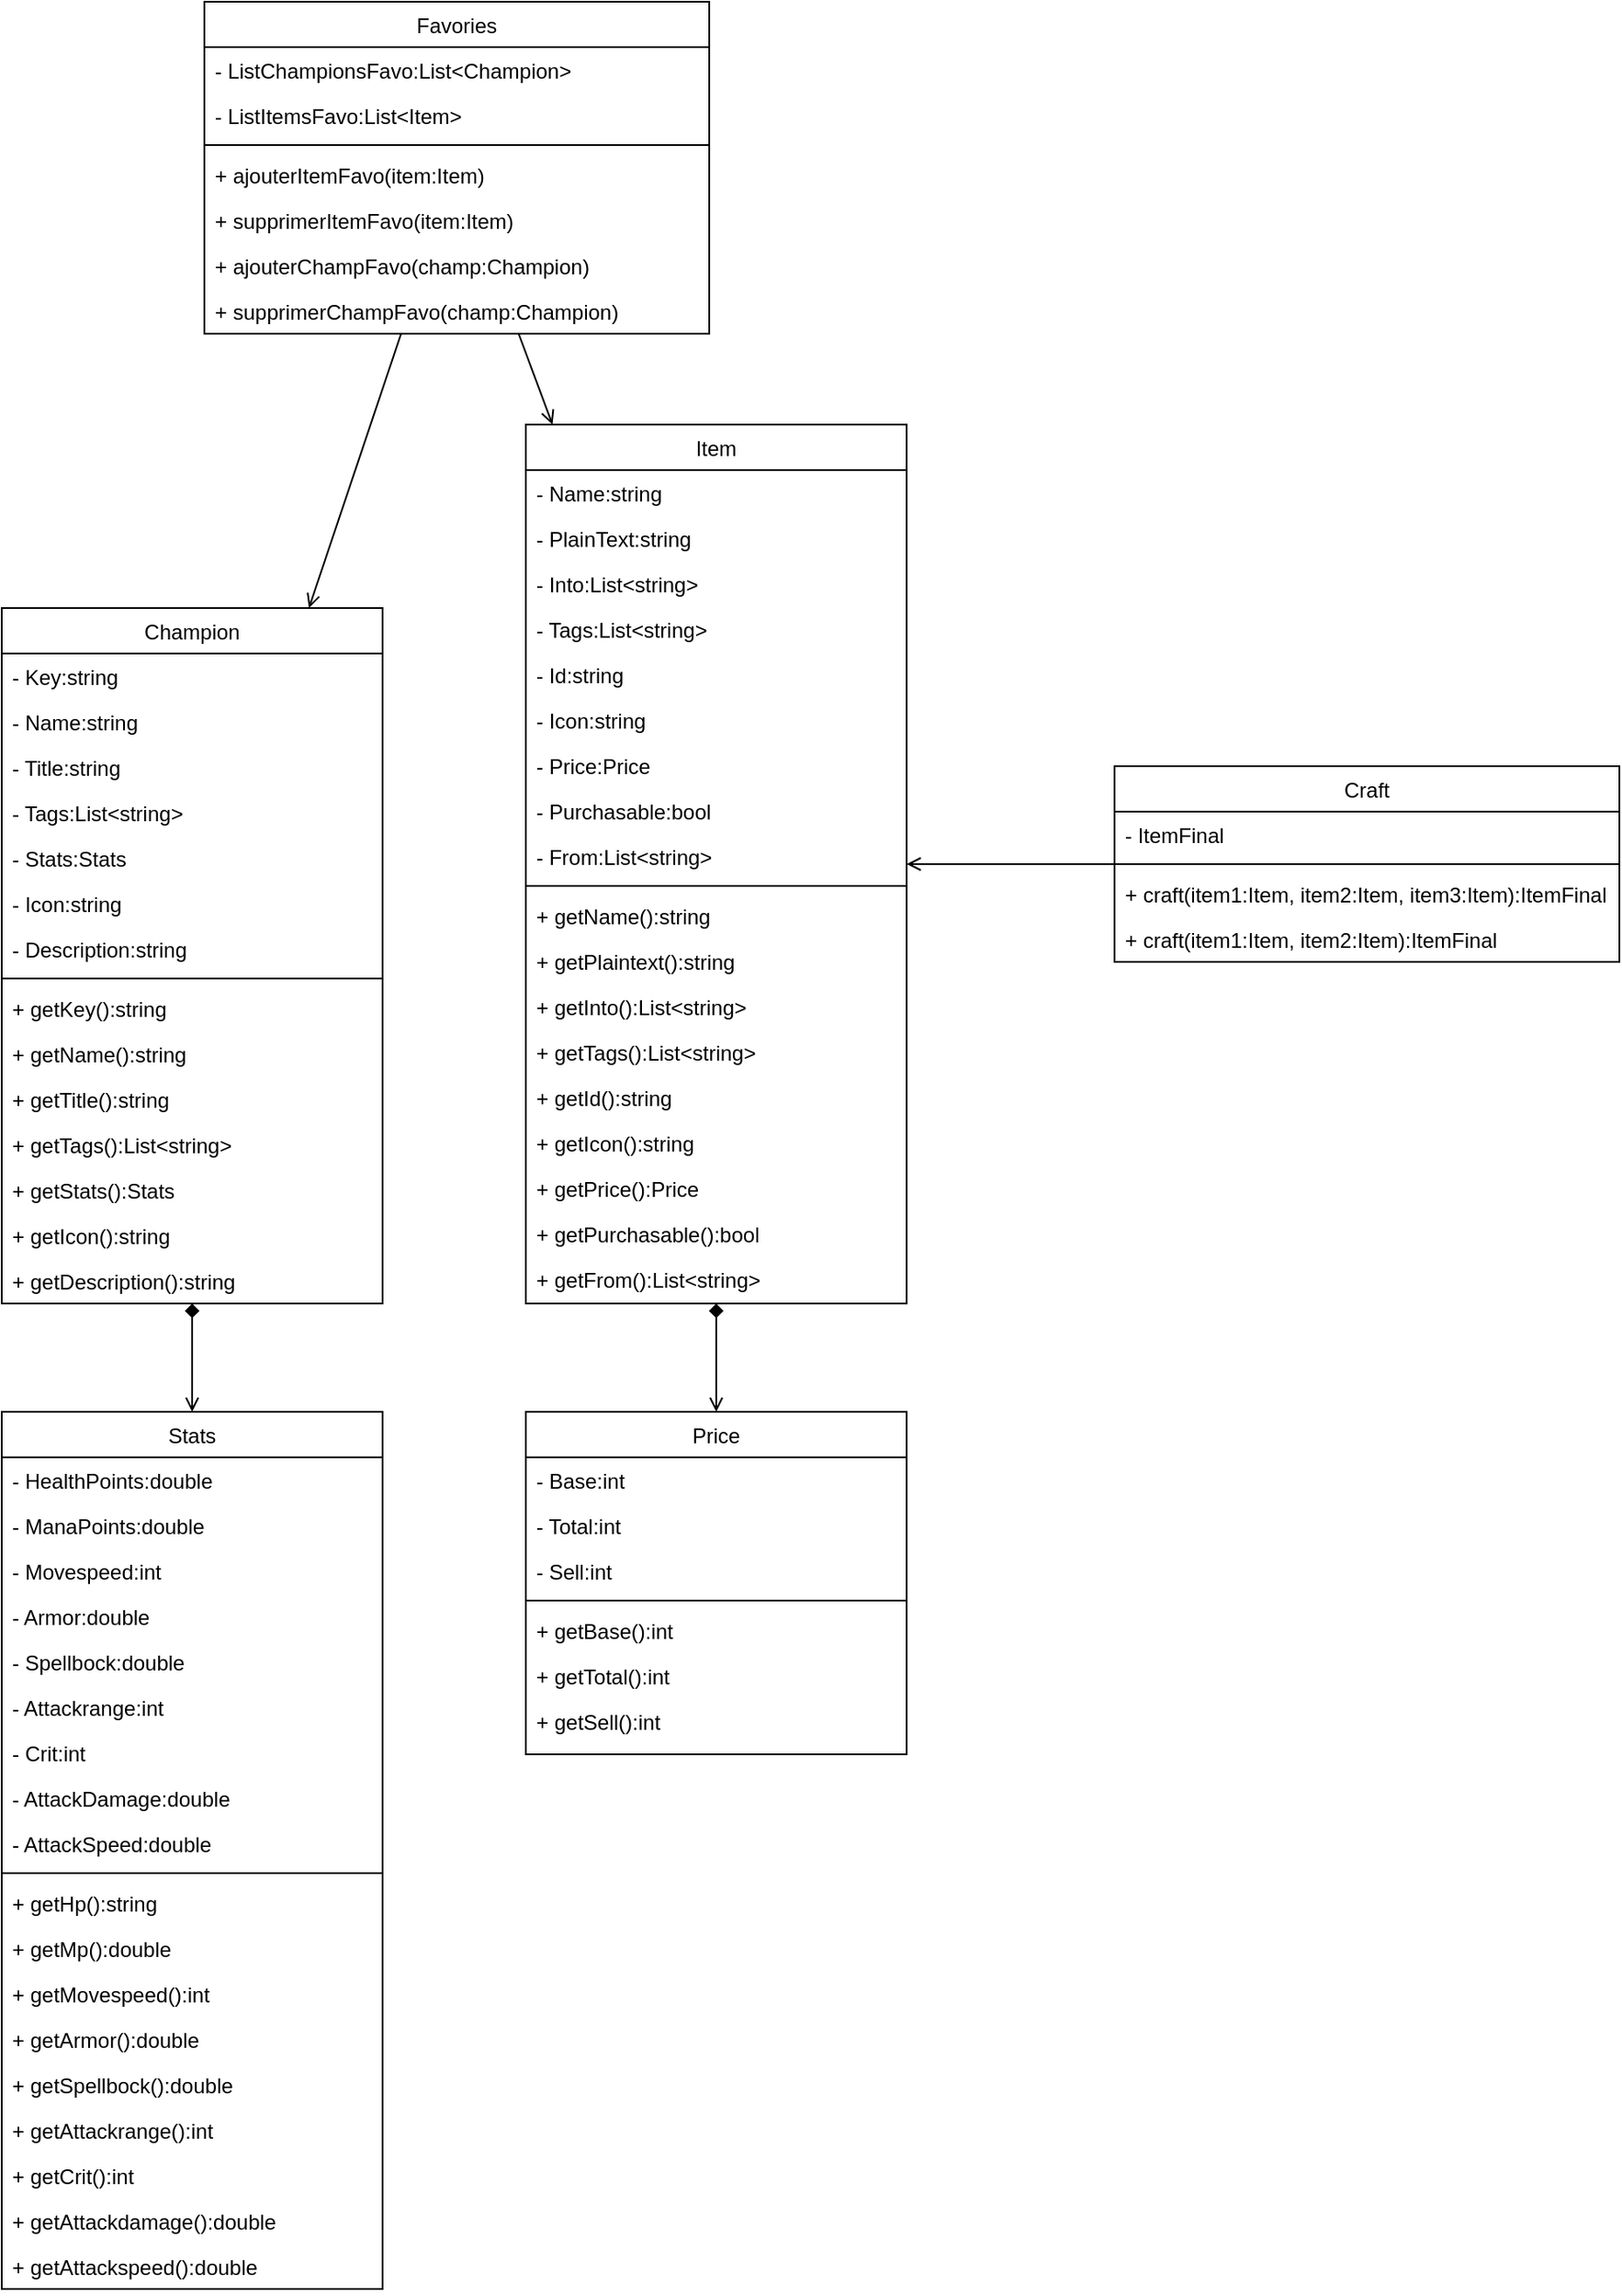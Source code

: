 <mxfile version="20.6.0" type="device"><diagram id="APzaxsGySXT_914NR6jv" name="Page-1"><mxGraphModel dx="2115" dy="1622" grid="0" gridSize="10" guides="1" tooltips="1" connect="1" arrows="1" fold="1" page="0" pageScale="1" pageWidth="827" pageHeight="1169" math="0" shadow="0"><root><mxCell id="0"/><mxCell id="1" parent="0"/><mxCell id="o46VDwWQbTl8S8qFya4A-1" value="Champion" style="swimlane;fontStyle=0;align=center;verticalAlign=top;childLayout=stackLayout;horizontal=1;startSize=26;horizontalStack=0;resizeParent=1;resizeLast=0;collapsible=1;marginBottom=0;rounded=0;shadow=0;strokeWidth=1;" vertex="1" parent="1"><mxGeometry x="369" y="39" width="218" height="398" as="geometry"><mxRectangle x="550" y="140" width="160" height="26" as="alternateBounds"/></mxGeometry></mxCell><mxCell id="o46VDwWQbTl8S8qFya4A-2" value="- Key:string" style="text;align=left;verticalAlign=top;spacingLeft=4;spacingRight=4;overflow=hidden;rotatable=0;points=[[0,0.5],[1,0.5]];portConstraint=eastwest;" vertex="1" parent="o46VDwWQbTl8S8qFya4A-1"><mxGeometry y="26" width="218" height="26" as="geometry"/></mxCell><mxCell id="o46VDwWQbTl8S8qFya4A-3" value="- Name:string" style="text;align=left;verticalAlign=top;spacingLeft=4;spacingRight=4;overflow=hidden;rotatable=0;points=[[0,0.5],[1,0.5]];portConstraint=eastwest;" vertex="1" parent="o46VDwWQbTl8S8qFya4A-1"><mxGeometry y="52" width="218" height="26" as="geometry"/></mxCell><mxCell id="o46VDwWQbTl8S8qFya4A-4" value="- Title:string" style="text;align=left;verticalAlign=top;spacingLeft=4;spacingRight=4;overflow=hidden;rotatable=0;points=[[0,0.5],[1,0.5]];portConstraint=eastwest;" vertex="1" parent="o46VDwWQbTl8S8qFya4A-1"><mxGeometry y="78" width="218" height="26" as="geometry"/></mxCell><mxCell id="o46VDwWQbTl8S8qFya4A-5" value="- Tags:List&lt;string&gt;" style="text;align=left;verticalAlign=top;spacingLeft=4;spacingRight=4;overflow=hidden;rotatable=0;points=[[0,0.5],[1,0.5]];portConstraint=eastwest;" vertex="1" parent="o46VDwWQbTl8S8qFya4A-1"><mxGeometry y="104" width="218" height="26" as="geometry"/></mxCell><mxCell id="o46VDwWQbTl8S8qFya4A-6" value="- Stats:Stats" style="text;align=left;verticalAlign=top;spacingLeft=4;spacingRight=4;overflow=hidden;rotatable=0;points=[[0,0.5],[1,0.5]];portConstraint=eastwest;" vertex="1" parent="o46VDwWQbTl8S8qFya4A-1"><mxGeometry y="130" width="218" height="26" as="geometry"/></mxCell><mxCell id="o46VDwWQbTl8S8qFya4A-7" value="- Icon:string" style="text;align=left;verticalAlign=top;spacingLeft=4;spacingRight=4;overflow=hidden;rotatable=0;points=[[0,0.5],[1,0.5]];portConstraint=eastwest;" vertex="1" parent="o46VDwWQbTl8S8qFya4A-1"><mxGeometry y="156" width="218" height="26" as="geometry"/></mxCell><mxCell id="o46VDwWQbTl8S8qFya4A-8" value="- Description:string" style="text;align=left;verticalAlign=top;spacingLeft=4;spacingRight=4;overflow=hidden;rotatable=0;points=[[0,0.5],[1,0.5]];portConstraint=eastwest;" vertex="1" parent="o46VDwWQbTl8S8qFya4A-1"><mxGeometry y="182" width="218" height="26" as="geometry"/></mxCell><mxCell id="o46VDwWQbTl8S8qFya4A-9" value="" style="line;html=1;strokeWidth=1;align=left;verticalAlign=middle;spacingTop=-1;spacingLeft=3;spacingRight=3;rotatable=0;labelPosition=right;points=[];portConstraint=eastwest;" vertex="1" parent="o46VDwWQbTl8S8qFya4A-1"><mxGeometry y="208" width="218" height="8" as="geometry"/></mxCell><mxCell id="o46VDwWQbTl8S8qFya4A-10" value="+ getKey():string" style="text;align=left;verticalAlign=top;spacingLeft=4;spacingRight=4;overflow=hidden;rotatable=0;points=[[0,0.5],[1,0.5]];portConstraint=eastwest;" vertex="1" parent="o46VDwWQbTl8S8qFya4A-1"><mxGeometry y="216" width="218" height="26" as="geometry"/></mxCell><mxCell id="o46VDwWQbTl8S8qFya4A-11" value="+ getName():string" style="text;align=left;verticalAlign=top;spacingLeft=4;spacingRight=4;overflow=hidden;rotatable=0;points=[[0,0.5],[1,0.5]];portConstraint=eastwest;" vertex="1" parent="o46VDwWQbTl8S8qFya4A-1"><mxGeometry y="242" width="218" height="26" as="geometry"/></mxCell><mxCell id="o46VDwWQbTl8S8qFya4A-12" value="+ getTitle():string" style="text;align=left;verticalAlign=top;spacingLeft=4;spacingRight=4;overflow=hidden;rotatable=0;points=[[0,0.5],[1,0.5]];portConstraint=eastwest;" vertex="1" parent="o46VDwWQbTl8S8qFya4A-1"><mxGeometry y="268" width="218" height="26" as="geometry"/></mxCell><mxCell id="o46VDwWQbTl8S8qFya4A-13" value="+ getTags():List&lt;string&gt;" style="text;align=left;verticalAlign=top;spacingLeft=4;spacingRight=4;overflow=hidden;rotatable=0;points=[[0,0.5],[1,0.5]];portConstraint=eastwest;" vertex="1" parent="o46VDwWQbTl8S8qFya4A-1"><mxGeometry y="294" width="218" height="26" as="geometry"/></mxCell><mxCell id="o46VDwWQbTl8S8qFya4A-14" value="+ getStats():Stats" style="text;align=left;verticalAlign=top;spacingLeft=4;spacingRight=4;overflow=hidden;rotatable=0;points=[[0,0.5],[1,0.5]];portConstraint=eastwest;" vertex="1" parent="o46VDwWQbTl8S8qFya4A-1"><mxGeometry y="320" width="218" height="26" as="geometry"/></mxCell><mxCell id="o46VDwWQbTl8S8qFya4A-15" value="+ getIcon():string" style="text;align=left;verticalAlign=top;spacingLeft=4;spacingRight=4;overflow=hidden;rotatable=0;points=[[0,0.5],[1,0.5]];portConstraint=eastwest;" vertex="1" parent="o46VDwWQbTl8S8qFya4A-1"><mxGeometry y="346" width="218" height="26" as="geometry"/></mxCell><mxCell id="o46VDwWQbTl8S8qFya4A-16" value="+ getDescription():string" style="text;align=left;verticalAlign=top;spacingLeft=4;spacingRight=4;overflow=hidden;rotatable=0;points=[[0,0.5],[1,0.5]];portConstraint=eastwest;" vertex="1" parent="o46VDwWQbTl8S8qFya4A-1"><mxGeometry y="372" width="218" height="26" as="geometry"/></mxCell><mxCell id="o46VDwWQbTl8S8qFya4A-17" value="Stats" style="swimlane;fontStyle=0;align=center;verticalAlign=top;childLayout=stackLayout;horizontal=1;startSize=26;horizontalStack=0;resizeParent=1;resizeLast=0;collapsible=1;marginBottom=0;rounded=0;shadow=0;strokeWidth=1;" vertex="1" parent="1"><mxGeometry x="369" y="499" width="218" height="502" as="geometry"><mxRectangle x="550" y="140" width="160" height="26" as="alternateBounds"/></mxGeometry></mxCell><mxCell id="o46VDwWQbTl8S8qFya4A-18" value="- HealthPoints:double" style="text;align=left;verticalAlign=top;spacingLeft=4;spacingRight=4;overflow=hidden;rotatable=0;points=[[0,0.5],[1,0.5]];portConstraint=eastwest;" vertex="1" parent="o46VDwWQbTl8S8qFya4A-17"><mxGeometry y="26" width="218" height="26" as="geometry"/></mxCell><mxCell id="o46VDwWQbTl8S8qFya4A-19" value="- ManaPoints:double" style="text;align=left;verticalAlign=top;spacingLeft=4;spacingRight=4;overflow=hidden;rotatable=0;points=[[0,0.5],[1,0.5]];portConstraint=eastwest;" vertex="1" parent="o46VDwWQbTl8S8qFya4A-17"><mxGeometry y="52" width="218" height="26" as="geometry"/></mxCell><mxCell id="o46VDwWQbTl8S8qFya4A-20" value="- Movespeed:int" style="text;align=left;verticalAlign=top;spacingLeft=4;spacingRight=4;overflow=hidden;rotatable=0;points=[[0,0.5],[1,0.5]];portConstraint=eastwest;" vertex="1" parent="o46VDwWQbTl8S8qFya4A-17"><mxGeometry y="78" width="218" height="26" as="geometry"/></mxCell><mxCell id="o46VDwWQbTl8S8qFya4A-21" value="- Armor:double" style="text;align=left;verticalAlign=top;spacingLeft=4;spacingRight=4;overflow=hidden;rotatable=0;points=[[0,0.5],[1,0.5]];portConstraint=eastwest;" vertex="1" parent="o46VDwWQbTl8S8qFya4A-17"><mxGeometry y="104" width="218" height="26" as="geometry"/></mxCell><mxCell id="o46VDwWQbTl8S8qFya4A-22" value="- Spellbock:double" style="text;align=left;verticalAlign=top;spacingLeft=4;spacingRight=4;overflow=hidden;rotatable=0;points=[[0,0.5],[1,0.5]];portConstraint=eastwest;" vertex="1" parent="o46VDwWQbTl8S8qFya4A-17"><mxGeometry y="130" width="218" height="26" as="geometry"/></mxCell><mxCell id="o46VDwWQbTl8S8qFya4A-23" value="- Attackrange:int" style="text;align=left;verticalAlign=top;spacingLeft=4;spacingRight=4;overflow=hidden;rotatable=0;points=[[0,0.5],[1,0.5]];portConstraint=eastwest;" vertex="1" parent="o46VDwWQbTl8S8qFya4A-17"><mxGeometry y="156" width="218" height="26" as="geometry"/></mxCell><mxCell id="o46VDwWQbTl8S8qFya4A-24" value="- Crit:int" style="text;align=left;verticalAlign=top;spacingLeft=4;spacingRight=4;overflow=hidden;rotatable=0;points=[[0,0.5],[1,0.5]];portConstraint=eastwest;" vertex="1" parent="o46VDwWQbTl8S8qFya4A-17"><mxGeometry y="182" width="218" height="26" as="geometry"/></mxCell><mxCell id="o46VDwWQbTl8S8qFya4A-25" value="- AttackDamage:double" style="text;align=left;verticalAlign=top;spacingLeft=4;spacingRight=4;overflow=hidden;rotatable=0;points=[[0,0.5],[1,0.5]];portConstraint=eastwest;" vertex="1" parent="o46VDwWQbTl8S8qFya4A-17"><mxGeometry y="208" width="218" height="26" as="geometry"/></mxCell><mxCell id="o46VDwWQbTl8S8qFya4A-26" value="- AttackSpeed:double" style="text;align=left;verticalAlign=top;spacingLeft=4;spacingRight=4;overflow=hidden;rotatable=0;points=[[0,0.5],[1,0.5]];portConstraint=eastwest;" vertex="1" parent="o46VDwWQbTl8S8qFya4A-17"><mxGeometry y="234" width="218" height="26" as="geometry"/></mxCell><mxCell id="o46VDwWQbTl8S8qFya4A-27" value="" style="line;html=1;strokeWidth=1;align=left;verticalAlign=middle;spacingTop=-1;spacingLeft=3;spacingRight=3;rotatable=0;labelPosition=right;points=[];portConstraint=eastwest;" vertex="1" parent="o46VDwWQbTl8S8qFya4A-17"><mxGeometry y="260" width="218" height="8" as="geometry"/></mxCell><mxCell id="o46VDwWQbTl8S8qFya4A-28" value="+ getHp():string" style="text;align=left;verticalAlign=top;spacingLeft=4;spacingRight=4;overflow=hidden;rotatable=0;points=[[0,0.5],[1,0.5]];portConstraint=eastwest;" vertex="1" parent="o46VDwWQbTl8S8qFya4A-17"><mxGeometry y="268" width="218" height="26" as="geometry"/></mxCell><mxCell id="o46VDwWQbTl8S8qFya4A-29" value="+ getMp():double" style="text;align=left;verticalAlign=top;spacingLeft=4;spacingRight=4;overflow=hidden;rotatable=0;points=[[0,0.5],[1,0.5]];portConstraint=eastwest;" vertex="1" parent="o46VDwWQbTl8S8qFya4A-17"><mxGeometry y="294" width="218" height="26" as="geometry"/></mxCell><mxCell id="o46VDwWQbTl8S8qFya4A-30" value="+ getMovespeed():int" style="text;align=left;verticalAlign=top;spacingLeft=4;spacingRight=4;overflow=hidden;rotatable=0;points=[[0,0.5],[1,0.5]];portConstraint=eastwest;" vertex="1" parent="o46VDwWQbTl8S8qFya4A-17"><mxGeometry y="320" width="218" height="26" as="geometry"/></mxCell><mxCell id="o46VDwWQbTl8S8qFya4A-31" value="+ getArmor():double" style="text;align=left;verticalAlign=top;spacingLeft=4;spacingRight=4;overflow=hidden;rotatable=0;points=[[0,0.5],[1,0.5]];portConstraint=eastwest;" vertex="1" parent="o46VDwWQbTl8S8qFya4A-17"><mxGeometry y="346" width="218" height="26" as="geometry"/></mxCell><mxCell id="o46VDwWQbTl8S8qFya4A-32" value="+ getSpellbock():double" style="text;align=left;verticalAlign=top;spacingLeft=4;spacingRight=4;overflow=hidden;rotatable=0;points=[[0,0.5],[1,0.5]];portConstraint=eastwest;" vertex="1" parent="o46VDwWQbTl8S8qFya4A-17"><mxGeometry y="372" width="218" height="26" as="geometry"/></mxCell><mxCell id="o46VDwWQbTl8S8qFya4A-33" value="+ getAttackrange():int" style="text;align=left;verticalAlign=top;spacingLeft=4;spacingRight=4;overflow=hidden;rotatable=0;points=[[0,0.5],[1,0.5]];portConstraint=eastwest;" vertex="1" parent="o46VDwWQbTl8S8qFya4A-17"><mxGeometry y="398" width="218" height="26" as="geometry"/></mxCell><mxCell id="o46VDwWQbTl8S8qFya4A-34" value="+ getCrit():int" style="text;align=left;verticalAlign=top;spacingLeft=4;spacingRight=4;overflow=hidden;rotatable=0;points=[[0,0.5],[1,0.5]];portConstraint=eastwest;" vertex="1" parent="o46VDwWQbTl8S8qFya4A-17"><mxGeometry y="424" width="218" height="26" as="geometry"/></mxCell><mxCell id="o46VDwWQbTl8S8qFya4A-35" value="+ getAttackdamage():double" style="text;align=left;verticalAlign=top;spacingLeft=4;spacingRight=4;overflow=hidden;rotatable=0;points=[[0,0.5],[1,0.5]];portConstraint=eastwest;" vertex="1" parent="o46VDwWQbTl8S8qFya4A-17"><mxGeometry y="450" width="218" height="26" as="geometry"/></mxCell><mxCell id="o46VDwWQbTl8S8qFya4A-36" value="+ getAttackspeed():double" style="text;align=left;verticalAlign=top;spacingLeft=4;spacingRight=4;overflow=hidden;rotatable=0;points=[[0,0.5],[1,0.5]];portConstraint=eastwest;" vertex="1" parent="o46VDwWQbTl8S8qFya4A-17"><mxGeometry y="476" width="218" height="26" as="geometry"/></mxCell><mxCell id="o46VDwWQbTl8S8qFya4A-37" value="" style="endArrow=open;html=1;rounded=0;endFill=0;startArrow=diamond;startFill=1;strokeWidth=1;" edge="1" parent="1" source="o46VDwWQbTl8S8qFya4A-1" target="o46VDwWQbTl8S8qFya4A-17"><mxGeometry width="50" height="50" relative="1" as="geometry"><mxPoint x="556" y="529" as="sourcePoint"/><mxPoint x="606" y="479" as="targetPoint"/></mxGeometry></mxCell><mxCell id="o46VDwWQbTl8S8qFya4A-38" value="Item" style="swimlane;fontStyle=0;align=center;verticalAlign=top;childLayout=stackLayout;horizontal=1;startSize=26;horizontalStack=0;resizeParent=1;resizeLast=0;collapsible=1;marginBottom=0;rounded=0;shadow=0;strokeWidth=1;" vertex="1" parent="1"><mxGeometry x="669" y="-66" width="218" height="503" as="geometry"><mxRectangle x="550" y="140" width="160" height="26" as="alternateBounds"/></mxGeometry></mxCell><mxCell id="o46VDwWQbTl8S8qFya4A-39" value="- Name:string" style="text;align=left;verticalAlign=top;spacingLeft=4;spacingRight=4;overflow=hidden;rotatable=0;points=[[0,0.5],[1,0.5]];portConstraint=eastwest;" vertex="1" parent="o46VDwWQbTl8S8qFya4A-38"><mxGeometry y="26" width="218" height="26" as="geometry"/></mxCell><mxCell id="o46VDwWQbTl8S8qFya4A-40" value="- PlainText:string" style="text;align=left;verticalAlign=top;spacingLeft=4;spacingRight=4;overflow=hidden;rotatable=0;points=[[0,0.5],[1,0.5]];portConstraint=eastwest;" vertex="1" parent="o46VDwWQbTl8S8qFya4A-38"><mxGeometry y="52" width="218" height="26" as="geometry"/></mxCell><mxCell id="o46VDwWQbTl8S8qFya4A-41" value="- Into:List&lt;string&gt;" style="text;align=left;verticalAlign=top;spacingLeft=4;spacingRight=4;overflow=hidden;rotatable=0;points=[[0,0.5],[1,0.5]];portConstraint=eastwest;" vertex="1" parent="o46VDwWQbTl8S8qFya4A-38"><mxGeometry y="78" width="218" height="26" as="geometry"/></mxCell><mxCell id="o46VDwWQbTl8S8qFya4A-42" value="- Tags:List&lt;string&gt;" style="text;align=left;verticalAlign=top;spacingLeft=4;spacingRight=4;overflow=hidden;rotatable=0;points=[[0,0.5],[1,0.5]];portConstraint=eastwest;" vertex="1" parent="o46VDwWQbTl8S8qFya4A-38"><mxGeometry y="104" width="218" height="26" as="geometry"/></mxCell><mxCell id="o46VDwWQbTl8S8qFya4A-43" value="- Id:string" style="text;align=left;verticalAlign=top;spacingLeft=4;spacingRight=4;overflow=hidden;rotatable=0;points=[[0,0.5],[1,0.5]];portConstraint=eastwest;" vertex="1" parent="o46VDwWQbTl8S8qFya4A-38"><mxGeometry y="130" width="218" height="26" as="geometry"/></mxCell><mxCell id="o46VDwWQbTl8S8qFya4A-44" value="- Icon:string" style="text;align=left;verticalAlign=top;spacingLeft=4;spacingRight=4;overflow=hidden;rotatable=0;points=[[0,0.5],[1,0.5]];portConstraint=eastwest;" vertex="1" parent="o46VDwWQbTl8S8qFya4A-38"><mxGeometry y="156" width="218" height="26" as="geometry"/></mxCell><mxCell id="o46VDwWQbTl8S8qFya4A-45" value="- Price:Price" style="text;align=left;verticalAlign=top;spacingLeft=4;spacingRight=4;overflow=hidden;rotatable=0;points=[[0,0.5],[1,0.5]];portConstraint=eastwest;" vertex="1" parent="o46VDwWQbTl8S8qFya4A-38"><mxGeometry y="182" width="218" height="26" as="geometry"/></mxCell><mxCell id="o46VDwWQbTl8S8qFya4A-46" value="- Purchasable:bool" style="text;align=left;verticalAlign=top;spacingLeft=4;spacingRight=4;overflow=hidden;rotatable=0;points=[[0,0.5],[1,0.5]];portConstraint=eastwest;" vertex="1" parent="o46VDwWQbTl8S8qFya4A-38"><mxGeometry y="208" width="218" height="26" as="geometry"/></mxCell><mxCell id="o46VDwWQbTl8S8qFya4A-47" value="- From:List&lt;string&gt;" style="text;align=left;verticalAlign=top;spacingLeft=4;spacingRight=4;overflow=hidden;rotatable=0;points=[[0,0.5],[1,0.5]];portConstraint=eastwest;" vertex="1" parent="o46VDwWQbTl8S8qFya4A-38"><mxGeometry y="234" width="218" height="26" as="geometry"/></mxCell><mxCell id="o46VDwWQbTl8S8qFya4A-48" value="" style="line;html=1;strokeWidth=1;align=left;verticalAlign=middle;spacingTop=-1;spacingLeft=3;spacingRight=3;rotatable=0;labelPosition=right;points=[];portConstraint=eastwest;" vertex="1" parent="o46VDwWQbTl8S8qFya4A-38"><mxGeometry y="260" width="218" height="8" as="geometry"/></mxCell><mxCell id="o46VDwWQbTl8S8qFya4A-49" value="+ getName():string" style="text;align=left;verticalAlign=top;spacingLeft=4;spacingRight=4;overflow=hidden;rotatable=0;points=[[0,0.5],[1,0.5]];portConstraint=eastwest;" vertex="1" parent="o46VDwWQbTl8S8qFya4A-38"><mxGeometry y="268" width="218" height="26" as="geometry"/></mxCell><mxCell id="o46VDwWQbTl8S8qFya4A-50" value="+ getPlaintext():string" style="text;align=left;verticalAlign=top;spacingLeft=4;spacingRight=4;overflow=hidden;rotatable=0;points=[[0,0.5],[1,0.5]];portConstraint=eastwest;" vertex="1" parent="o46VDwWQbTl8S8qFya4A-38"><mxGeometry y="294" width="218" height="26" as="geometry"/></mxCell><mxCell id="o46VDwWQbTl8S8qFya4A-51" value="+ getInto():List&lt;string&gt;" style="text;align=left;verticalAlign=top;spacingLeft=4;spacingRight=4;overflow=hidden;rotatable=0;points=[[0,0.5],[1,0.5]];portConstraint=eastwest;" vertex="1" parent="o46VDwWQbTl8S8qFya4A-38"><mxGeometry y="320" width="218" height="26" as="geometry"/></mxCell><mxCell id="o46VDwWQbTl8S8qFya4A-52" value="+ getTags():List&lt;string&gt;" style="text;align=left;verticalAlign=top;spacingLeft=4;spacingRight=4;overflow=hidden;rotatable=0;points=[[0,0.5],[1,0.5]];portConstraint=eastwest;" vertex="1" parent="o46VDwWQbTl8S8qFya4A-38"><mxGeometry y="346" width="218" height="26" as="geometry"/></mxCell><mxCell id="o46VDwWQbTl8S8qFya4A-53" value="+ getId():string" style="text;align=left;verticalAlign=top;spacingLeft=4;spacingRight=4;overflow=hidden;rotatable=0;points=[[0,0.5],[1,0.5]];portConstraint=eastwest;" vertex="1" parent="o46VDwWQbTl8S8qFya4A-38"><mxGeometry y="372" width="218" height="26" as="geometry"/></mxCell><mxCell id="o46VDwWQbTl8S8qFya4A-54" value="+ getIcon():string" style="text;align=left;verticalAlign=top;spacingLeft=4;spacingRight=4;overflow=hidden;rotatable=0;points=[[0,0.5],[1,0.5]];portConstraint=eastwest;" vertex="1" parent="o46VDwWQbTl8S8qFya4A-38"><mxGeometry y="398" width="218" height="26" as="geometry"/></mxCell><mxCell id="o46VDwWQbTl8S8qFya4A-55" value="+ getPrice():Price" style="text;align=left;verticalAlign=top;spacingLeft=4;spacingRight=4;overflow=hidden;rotatable=0;points=[[0,0.5],[1,0.5]];portConstraint=eastwest;" vertex="1" parent="o46VDwWQbTl8S8qFya4A-38"><mxGeometry y="424" width="218" height="26" as="geometry"/></mxCell><mxCell id="o46VDwWQbTl8S8qFya4A-56" value="+ getPurchasable():bool" style="text;align=left;verticalAlign=top;spacingLeft=4;spacingRight=4;overflow=hidden;rotatable=0;points=[[0,0.5],[1,0.5]];portConstraint=eastwest;" vertex="1" parent="o46VDwWQbTl8S8qFya4A-38"><mxGeometry y="450" width="218" height="26" as="geometry"/></mxCell><mxCell id="o46VDwWQbTl8S8qFya4A-57" value="+ getFrom():List&lt;string&gt;" style="text;align=left;verticalAlign=top;spacingLeft=4;spacingRight=4;overflow=hidden;rotatable=0;points=[[0,0.5],[1,0.5]];portConstraint=eastwest;" vertex="1" parent="o46VDwWQbTl8S8qFya4A-38"><mxGeometry y="476" width="218" height="26" as="geometry"/></mxCell><mxCell id="o46VDwWQbTl8S8qFya4A-58" value="" style="endArrow=open;html=1;rounded=0;endFill=0;startArrow=diamond;startFill=1;strokeWidth=1;" edge="1" parent="1" source="o46VDwWQbTl8S8qFya4A-38" target="o46VDwWQbTl8S8qFya4A-59"><mxGeometry width="50" height="50" relative="1" as="geometry"><mxPoint x="856" y="525" as="sourcePoint"/><mxPoint x="778" y="495.0" as="targetPoint"/></mxGeometry></mxCell><mxCell id="o46VDwWQbTl8S8qFya4A-59" value="Price" style="swimlane;fontStyle=0;align=center;verticalAlign=top;childLayout=stackLayout;horizontal=1;startSize=26;horizontalStack=0;resizeParent=1;resizeLast=0;collapsible=1;marginBottom=0;rounded=0;shadow=0;strokeWidth=1;" vertex="1" parent="1"><mxGeometry x="669" y="499" width="218" height="196" as="geometry"><mxRectangle x="550" y="140" width="160" height="26" as="alternateBounds"/></mxGeometry></mxCell><mxCell id="o46VDwWQbTl8S8qFya4A-60" value="- Base:int" style="text;align=left;verticalAlign=top;spacingLeft=4;spacingRight=4;overflow=hidden;rotatable=0;points=[[0,0.5],[1,0.5]];portConstraint=eastwest;" vertex="1" parent="o46VDwWQbTl8S8qFya4A-59"><mxGeometry y="26" width="218" height="26" as="geometry"/></mxCell><mxCell id="o46VDwWQbTl8S8qFya4A-61" value="- Total:int" style="text;align=left;verticalAlign=top;spacingLeft=4;spacingRight=4;overflow=hidden;rotatable=0;points=[[0,0.5],[1,0.5]];portConstraint=eastwest;" vertex="1" parent="o46VDwWQbTl8S8qFya4A-59"><mxGeometry y="52" width="218" height="26" as="geometry"/></mxCell><mxCell id="o46VDwWQbTl8S8qFya4A-62" value="- Sell:int" style="text;align=left;verticalAlign=top;spacingLeft=4;spacingRight=4;overflow=hidden;rotatable=0;points=[[0,0.5],[1,0.5]];portConstraint=eastwest;" vertex="1" parent="o46VDwWQbTl8S8qFya4A-59"><mxGeometry y="78" width="218" height="26" as="geometry"/></mxCell><mxCell id="o46VDwWQbTl8S8qFya4A-63" value="" style="line;html=1;strokeWidth=1;align=left;verticalAlign=middle;spacingTop=-1;spacingLeft=3;spacingRight=3;rotatable=0;labelPosition=right;points=[];portConstraint=eastwest;" vertex="1" parent="o46VDwWQbTl8S8qFya4A-59"><mxGeometry y="104" width="218" height="8" as="geometry"/></mxCell><mxCell id="o46VDwWQbTl8S8qFya4A-64" value="+ getBase():int" style="text;align=left;verticalAlign=top;spacingLeft=4;spacingRight=4;overflow=hidden;rotatable=0;points=[[0,0.5],[1,0.5]];portConstraint=eastwest;" vertex="1" parent="o46VDwWQbTl8S8qFya4A-59"><mxGeometry y="112" width="218" height="26" as="geometry"/></mxCell><mxCell id="o46VDwWQbTl8S8qFya4A-65" value="+ getTotal():int" style="text;align=left;verticalAlign=top;spacingLeft=4;spacingRight=4;overflow=hidden;rotatable=0;points=[[0,0.5],[1,0.5]];portConstraint=eastwest;" vertex="1" parent="o46VDwWQbTl8S8qFya4A-59"><mxGeometry y="138" width="218" height="26" as="geometry"/></mxCell><mxCell id="o46VDwWQbTl8S8qFya4A-66" value="+ getSell():int" style="text;align=left;verticalAlign=top;spacingLeft=4;spacingRight=4;overflow=hidden;rotatable=0;points=[[0,0.5],[1,0.5]];portConstraint=eastwest;" vertex="1" parent="o46VDwWQbTl8S8qFya4A-59"><mxGeometry y="164" width="218" height="26" as="geometry"/></mxCell><mxCell id="o46VDwWQbTl8S8qFya4A-67" value="Craft" style="swimlane;fontStyle=0;align=center;verticalAlign=top;childLayout=stackLayout;horizontal=1;startSize=26;horizontalStack=0;resizeParent=1;resizeLast=0;collapsible=1;marginBottom=0;rounded=0;shadow=0;strokeWidth=1;" vertex="1" parent="1"><mxGeometry x="1006" y="129.5" width="289" height="112" as="geometry"><mxRectangle x="550" y="140" width="160" height="26" as="alternateBounds"/></mxGeometry></mxCell><mxCell id="o46VDwWQbTl8S8qFya4A-68" value="- ItemFinal" style="text;align=left;verticalAlign=top;spacingLeft=4;spacingRight=4;overflow=hidden;rotatable=0;points=[[0,0.5],[1,0.5]];portConstraint=eastwest;" vertex="1" parent="o46VDwWQbTl8S8qFya4A-67"><mxGeometry y="26" width="289" height="26" as="geometry"/></mxCell><mxCell id="o46VDwWQbTl8S8qFya4A-69" value="" style="line;html=1;strokeWidth=1;align=left;verticalAlign=middle;spacingTop=-1;spacingLeft=3;spacingRight=3;rotatable=0;labelPosition=right;points=[];portConstraint=eastwest;" vertex="1" parent="o46VDwWQbTl8S8qFya4A-67"><mxGeometry y="52" width="289" height="8" as="geometry"/></mxCell><mxCell id="o46VDwWQbTl8S8qFya4A-70" value="+ craft(item1:Item, item2:Item, item3:Item):ItemFinal" style="text;align=left;verticalAlign=top;spacingLeft=4;spacingRight=4;overflow=hidden;rotatable=0;points=[[0,0.5],[1,0.5]];portConstraint=eastwest;" vertex="1" parent="o46VDwWQbTl8S8qFya4A-67"><mxGeometry y="60" width="289" height="26" as="geometry"/></mxCell><mxCell id="o46VDwWQbTl8S8qFya4A-71" value="+ craft(item1:Item, item2:Item):ItemFinal" style="text;align=left;verticalAlign=top;spacingLeft=4;spacingRight=4;overflow=hidden;rotatable=0;points=[[0,0.5],[1,0.5]];portConstraint=eastwest;" vertex="1" parent="o46VDwWQbTl8S8qFya4A-67"><mxGeometry y="86" width="289" height="26" as="geometry"/></mxCell><mxCell id="o46VDwWQbTl8S8qFya4A-72" value="" style="endArrow=open;html=1;rounded=0;endFill=0;startArrow=none;startFill=0;strokeWidth=1;" edge="1" parent="1" source="o46VDwWQbTl8S8qFya4A-67" target="o46VDwWQbTl8S8qFya4A-38"><mxGeometry width="50" height="50" relative="1" as="geometry"><mxPoint x="770" y="-135.0" as="sourcePoint"/><mxPoint x="770" y="-73" as="targetPoint"/></mxGeometry></mxCell><mxCell id="o46VDwWQbTl8S8qFya4A-73" value="Favories" style="swimlane;fontStyle=0;align=center;verticalAlign=top;childLayout=stackLayout;horizontal=1;startSize=26;horizontalStack=0;resizeParent=1;resizeLast=0;collapsible=1;marginBottom=0;rounded=0;shadow=0;strokeWidth=1;" vertex="1" parent="1"><mxGeometry x="485" y="-308" width="289" height="190" as="geometry"><mxRectangle x="550" y="140" width="160" height="26" as="alternateBounds"/></mxGeometry></mxCell><mxCell id="o46VDwWQbTl8S8qFya4A-74" value="- ListChampionsFavo:List&lt;Champion&gt;" style="text;align=left;verticalAlign=top;spacingLeft=4;spacingRight=4;overflow=hidden;rotatable=0;points=[[0,0.5],[1,0.5]];portConstraint=eastwest;" vertex="1" parent="o46VDwWQbTl8S8qFya4A-73"><mxGeometry y="26" width="289" height="26" as="geometry"/></mxCell><mxCell id="o46VDwWQbTl8S8qFya4A-75" value="- ListItemsFavo:List&lt;Item&gt;" style="text;align=left;verticalAlign=top;spacingLeft=4;spacingRight=4;overflow=hidden;rotatable=0;points=[[0,0.5],[1,0.5]];portConstraint=eastwest;" vertex="1" parent="o46VDwWQbTl8S8qFya4A-73"><mxGeometry y="52" width="289" height="26" as="geometry"/></mxCell><mxCell id="o46VDwWQbTl8S8qFya4A-76" value="" style="line;html=1;strokeWidth=1;align=left;verticalAlign=middle;spacingTop=-1;spacingLeft=3;spacingRight=3;rotatable=0;labelPosition=right;points=[];portConstraint=eastwest;" vertex="1" parent="o46VDwWQbTl8S8qFya4A-73"><mxGeometry y="78" width="289" height="8" as="geometry"/></mxCell><mxCell id="o46VDwWQbTl8S8qFya4A-77" value="+ ajouterItemFavo(item:Item)" style="text;align=left;verticalAlign=top;spacingLeft=4;spacingRight=4;overflow=hidden;rotatable=0;points=[[0,0.5],[1,0.5]];portConstraint=eastwest;" vertex="1" parent="o46VDwWQbTl8S8qFya4A-73"><mxGeometry y="86" width="289" height="26" as="geometry"/></mxCell><mxCell id="o46VDwWQbTl8S8qFya4A-78" value="+ supprimerItemFavo(item:Item)" style="text;align=left;verticalAlign=top;spacingLeft=4;spacingRight=4;overflow=hidden;rotatable=0;points=[[0,0.5],[1,0.5]];portConstraint=eastwest;" vertex="1" parent="o46VDwWQbTl8S8qFya4A-73"><mxGeometry y="112" width="289" height="26" as="geometry"/></mxCell><mxCell id="o46VDwWQbTl8S8qFya4A-79" value="+ ajouterChampFavo(champ:Champion)" style="text;align=left;verticalAlign=top;spacingLeft=4;spacingRight=4;overflow=hidden;rotatable=0;points=[[0,0.5],[1,0.5]];portConstraint=eastwest;" vertex="1" parent="o46VDwWQbTl8S8qFya4A-73"><mxGeometry y="138" width="289" height="26" as="geometry"/></mxCell><mxCell id="o46VDwWQbTl8S8qFya4A-80" value="+ supprimerChampFavo(champ:Champion)" style="text;align=left;verticalAlign=top;spacingLeft=4;spacingRight=4;overflow=hidden;rotatable=0;points=[[0,0.5],[1,0.5]];portConstraint=eastwest;" vertex="1" parent="o46VDwWQbTl8S8qFya4A-73"><mxGeometry y="164" width="289" height="26" as="geometry"/></mxCell><mxCell id="o46VDwWQbTl8S8qFya4A-81" value="" style="endArrow=open;html=1;rounded=0;endFill=0;startArrow=none;startFill=0;strokeWidth=1;" edge="1" parent="1" source="o46VDwWQbTl8S8qFya4A-73" target="o46VDwWQbTl8S8qFya4A-38"><mxGeometry width="50" height="50" relative="1" as="geometry"><mxPoint x="788" y="-108" as="sourcePoint"/><mxPoint x="788" y="-56" as="targetPoint"/></mxGeometry></mxCell><mxCell id="o46VDwWQbTl8S8qFya4A-82" value="" style="endArrow=open;html=1;rounded=0;endFill=0;startArrow=none;startFill=0;strokeWidth=1;" edge="1" parent="1" source="o46VDwWQbTl8S8qFya4A-73" target="o46VDwWQbTl8S8qFya4A-1"><mxGeometry width="50" height="50" relative="1" as="geometry"><mxPoint x="798" y="-98" as="sourcePoint"/><mxPoint x="798" y="-46" as="targetPoint"/></mxGeometry></mxCell></root></mxGraphModel></diagram></mxfile>